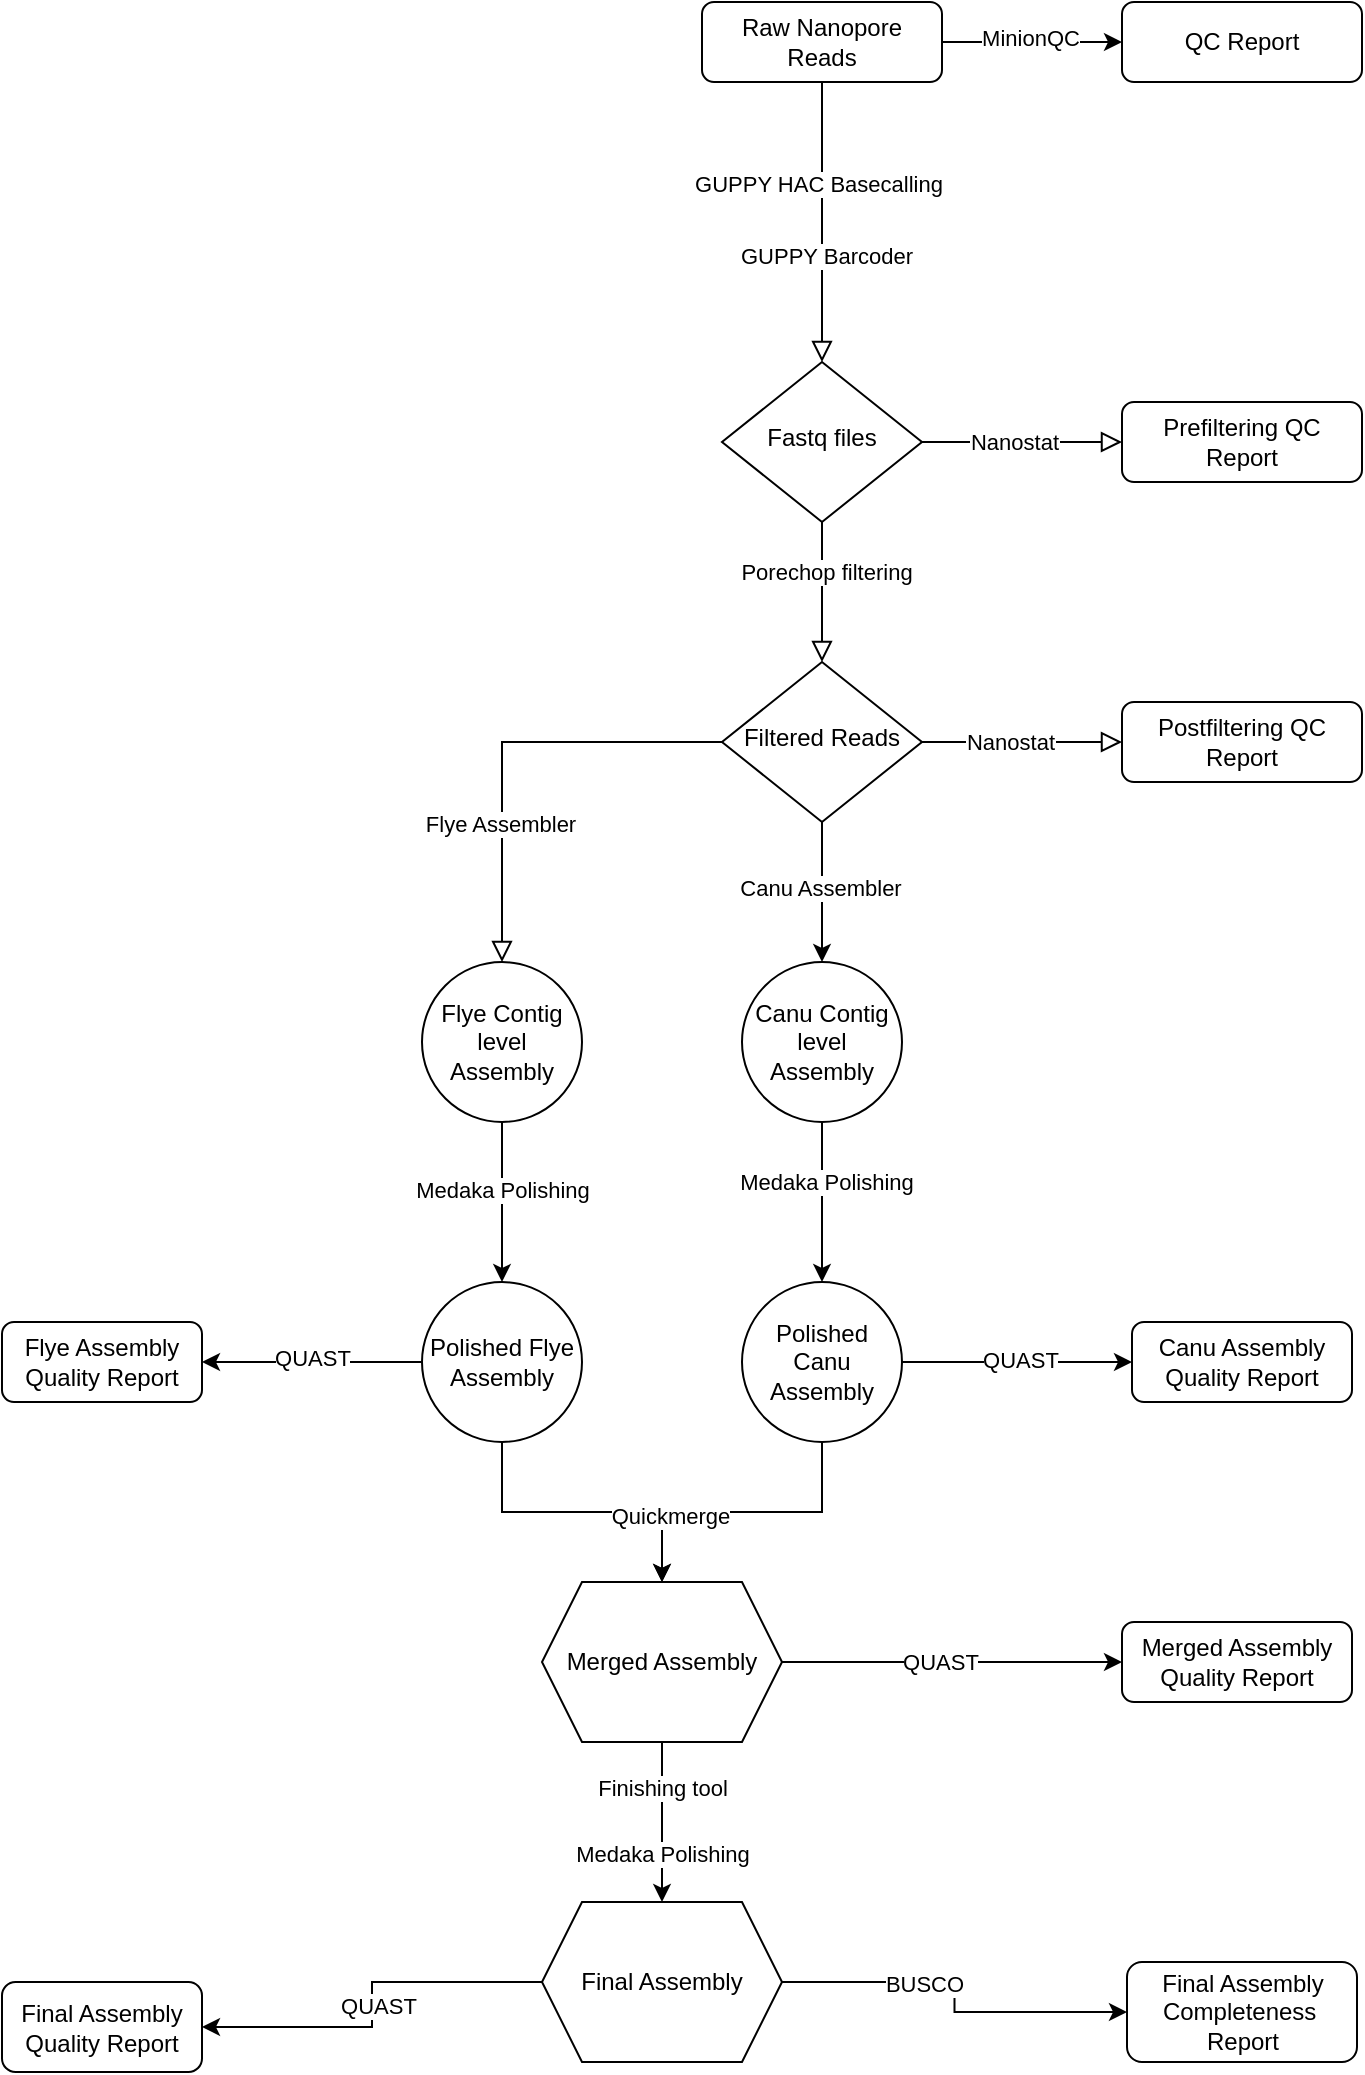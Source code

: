 <mxfile version="24.8.3">
  <diagram id="C5RBs43oDa-KdzZeNtuy" name="Page-1">
    <mxGraphModel dx="2493" dy="757" grid="1" gridSize="10" guides="1" tooltips="1" connect="1" arrows="1" fold="1" page="1" pageScale="1" pageWidth="827" pageHeight="1169" math="0" shadow="0">
      <root>
        <mxCell id="WIyWlLk6GJQsqaUBKTNV-0" />
        <mxCell id="WIyWlLk6GJQsqaUBKTNV-1" parent="WIyWlLk6GJQsqaUBKTNV-0" />
        <mxCell id="WIyWlLk6GJQsqaUBKTNV-2" value="" style="rounded=0;html=1;jettySize=auto;orthogonalLoop=1;fontSize=11;endArrow=block;endFill=0;endSize=8;strokeWidth=1;shadow=0;labelBackgroundColor=none;edgeStyle=orthogonalEdgeStyle;" parent="WIyWlLk6GJQsqaUBKTNV-1" source="WIyWlLk6GJQsqaUBKTNV-3" target="WIyWlLk6GJQsqaUBKTNV-6" edge="1">
          <mxGeometry relative="1" as="geometry" />
        </mxCell>
        <mxCell id="BAlfH6at_jFQjB-0Gkdx-7" value="GUPPY HAC Basecalling" style="edgeLabel;html=1;align=center;verticalAlign=middle;resizable=0;points=[];" vertex="1" connectable="0" parent="WIyWlLk6GJQsqaUBKTNV-2">
          <mxGeometry x="-0.28" y="-2" relative="1" as="geometry">
            <mxPoint as="offset" />
          </mxGeometry>
        </mxCell>
        <mxCell id="BAlfH6at_jFQjB-0Gkdx-8" value="GUPPY Barcoder" style="edgeLabel;html=1;align=center;verticalAlign=middle;resizable=0;points=[];" vertex="1" connectable="0" parent="WIyWlLk6GJQsqaUBKTNV-2">
          <mxGeometry x="0.24" y="2" relative="1" as="geometry">
            <mxPoint as="offset" />
          </mxGeometry>
        </mxCell>
        <mxCell id="BAlfH6at_jFQjB-0Gkdx-1" value="" style="edgeStyle=orthogonalEdgeStyle;rounded=0;orthogonalLoop=1;jettySize=auto;html=1;" edge="1" parent="WIyWlLk6GJQsqaUBKTNV-1" source="WIyWlLk6GJQsqaUBKTNV-3" target="BAlfH6at_jFQjB-0Gkdx-0">
          <mxGeometry relative="1" as="geometry" />
        </mxCell>
        <mxCell id="BAlfH6at_jFQjB-0Gkdx-6" value="MinionQC" style="edgeLabel;html=1;align=center;verticalAlign=middle;resizable=0;points=[];" vertex="1" connectable="0" parent="BAlfH6at_jFQjB-0Gkdx-1">
          <mxGeometry x="-0.025" y="2" relative="1" as="geometry">
            <mxPoint as="offset" />
          </mxGeometry>
        </mxCell>
        <mxCell id="WIyWlLk6GJQsqaUBKTNV-3" value="Raw Nanopore Reads" style="rounded=1;whiteSpace=wrap;html=1;fontSize=12;glass=0;strokeWidth=1;shadow=0;" parent="WIyWlLk6GJQsqaUBKTNV-1" vertex="1">
          <mxGeometry x="160" y="60" width="120" height="40" as="geometry" />
        </mxCell>
        <mxCell id="WIyWlLk6GJQsqaUBKTNV-4" value="" style="rounded=0;html=1;jettySize=auto;orthogonalLoop=1;fontSize=11;endArrow=block;endFill=0;endSize=8;strokeWidth=1;shadow=0;labelBackgroundColor=none;edgeStyle=orthogonalEdgeStyle;" parent="WIyWlLk6GJQsqaUBKTNV-1" source="WIyWlLk6GJQsqaUBKTNV-6" target="WIyWlLk6GJQsqaUBKTNV-10" edge="1">
          <mxGeometry y="20" relative="1" as="geometry">
            <mxPoint as="offset" />
          </mxGeometry>
        </mxCell>
        <mxCell id="BAlfH6at_jFQjB-0Gkdx-11" value="Porechop filtering" style="edgeLabel;html=1;align=center;verticalAlign=middle;resizable=0;points=[];" vertex="1" connectable="0" parent="WIyWlLk6GJQsqaUBKTNV-4">
          <mxGeometry x="-0.286" y="2" relative="1" as="geometry">
            <mxPoint as="offset" />
          </mxGeometry>
        </mxCell>
        <mxCell id="WIyWlLk6GJQsqaUBKTNV-5" value="" style="edgeStyle=orthogonalEdgeStyle;rounded=0;html=1;jettySize=auto;orthogonalLoop=1;fontSize=11;endArrow=block;endFill=0;endSize=8;strokeWidth=1;shadow=0;labelBackgroundColor=none;" parent="WIyWlLk6GJQsqaUBKTNV-1" source="WIyWlLk6GJQsqaUBKTNV-6" target="WIyWlLk6GJQsqaUBKTNV-7" edge="1">
          <mxGeometry y="10" relative="1" as="geometry">
            <mxPoint as="offset" />
          </mxGeometry>
        </mxCell>
        <mxCell id="BAlfH6at_jFQjB-0Gkdx-12" value="Nanostat" style="edgeLabel;html=1;align=center;verticalAlign=middle;resizable=0;points=[];" vertex="1" connectable="0" parent="WIyWlLk6GJQsqaUBKTNV-5">
          <mxGeometry x="-0.08" relative="1" as="geometry">
            <mxPoint as="offset" />
          </mxGeometry>
        </mxCell>
        <mxCell id="WIyWlLk6GJQsqaUBKTNV-6" value="Fastq files" style="rhombus;whiteSpace=wrap;html=1;shadow=0;fontFamily=Helvetica;fontSize=12;align=center;strokeWidth=1;spacing=6;spacingTop=-4;" parent="WIyWlLk6GJQsqaUBKTNV-1" vertex="1">
          <mxGeometry x="170" y="240" width="100" height="80" as="geometry" />
        </mxCell>
        <mxCell id="WIyWlLk6GJQsqaUBKTNV-7" value="Prefiltering QC Report" style="rounded=1;whiteSpace=wrap;html=1;fontSize=12;glass=0;strokeWidth=1;shadow=0;" parent="WIyWlLk6GJQsqaUBKTNV-1" vertex="1">
          <mxGeometry x="370" y="260" width="120" height="40" as="geometry" />
        </mxCell>
        <mxCell id="WIyWlLk6GJQsqaUBKTNV-8" value="" style="rounded=0;html=1;jettySize=auto;orthogonalLoop=1;fontSize=11;endArrow=block;endFill=0;endSize=8;strokeWidth=1;shadow=0;labelBackgroundColor=none;edgeStyle=orthogonalEdgeStyle;" parent="WIyWlLk6GJQsqaUBKTNV-1" source="WIyWlLk6GJQsqaUBKTNV-10" target="BAlfH6at_jFQjB-0Gkdx-22" edge="1">
          <mxGeometry x="0.333" y="20" relative="1" as="geometry">
            <mxPoint as="offset" />
            <mxPoint x="70" y="560" as="targetPoint" />
          </mxGeometry>
        </mxCell>
        <mxCell id="BAlfH6at_jFQjB-0Gkdx-16" value="Flye Assembler" style="edgeLabel;html=1;align=center;verticalAlign=middle;resizable=0;points=[];" vertex="1" connectable="0" parent="WIyWlLk6GJQsqaUBKTNV-8">
          <mxGeometry x="0.374" y="-1" relative="1" as="geometry">
            <mxPoint as="offset" />
          </mxGeometry>
        </mxCell>
        <mxCell id="WIyWlLk6GJQsqaUBKTNV-9" value="" style="edgeStyle=orthogonalEdgeStyle;rounded=0;html=1;jettySize=auto;orthogonalLoop=1;fontSize=11;endArrow=block;endFill=0;endSize=8;strokeWidth=1;shadow=0;labelBackgroundColor=none;" parent="WIyWlLk6GJQsqaUBKTNV-1" source="WIyWlLk6GJQsqaUBKTNV-10" target="WIyWlLk6GJQsqaUBKTNV-12" edge="1">
          <mxGeometry y="10" relative="1" as="geometry">
            <mxPoint as="offset" />
          </mxGeometry>
        </mxCell>
        <mxCell id="BAlfH6at_jFQjB-0Gkdx-13" value="Nanostat" style="edgeLabel;html=1;align=center;verticalAlign=middle;resizable=0;points=[];" vertex="1" connectable="0" parent="WIyWlLk6GJQsqaUBKTNV-9">
          <mxGeometry x="-0.12" relative="1" as="geometry">
            <mxPoint as="offset" />
          </mxGeometry>
        </mxCell>
        <mxCell id="BAlfH6at_jFQjB-0Gkdx-15" value="" style="edgeStyle=orthogonalEdgeStyle;rounded=0;orthogonalLoop=1;jettySize=auto;html=1;" edge="1" parent="WIyWlLk6GJQsqaUBKTNV-1" source="WIyWlLk6GJQsqaUBKTNV-10" target="BAlfH6at_jFQjB-0Gkdx-19">
          <mxGeometry relative="1" as="geometry">
            <mxPoint x="220" y="565" as="targetPoint" />
          </mxGeometry>
        </mxCell>
        <mxCell id="BAlfH6at_jFQjB-0Gkdx-17" value="Canu Assembler" style="edgeLabel;html=1;align=center;verticalAlign=middle;resizable=0;points=[];" vertex="1" connectable="0" parent="BAlfH6at_jFQjB-0Gkdx-15">
          <mxGeometry x="-0.06" y="-1" relative="1" as="geometry">
            <mxPoint as="offset" />
          </mxGeometry>
        </mxCell>
        <mxCell id="WIyWlLk6GJQsqaUBKTNV-10" value="Filtered Reads" style="rhombus;whiteSpace=wrap;html=1;shadow=0;fontFamily=Helvetica;fontSize=12;align=center;strokeWidth=1;spacing=6;spacingTop=-4;" parent="WIyWlLk6GJQsqaUBKTNV-1" vertex="1">
          <mxGeometry x="170" y="390" width="100" height="80" as="geometry" />
        </mxCell>
        <mxCell id="WIyWlLk6GJQsqaUBKTNV-12" value="Postfiltering QC Report" style="rounded=1;whiteSpace=wrap;html=1;fontSize=12;glass=0;strokeWidth=1;shadow=0;" parent="WIyWlLk6GJQsqaUBKTNV-1" vertex="1">
          <mxGeometry x="370" y="410" width="120" height="40" as="geometry" />
        </mxCell>
        <mxCell id="BAlfH6at_jFQjB-0Gkdx-0" value="QC Report" style="rounded=1;whiteSpace=wrap;html=1;fontSize=12;glass=0;strokeWidth=1;shadow=0;" vertex="1" parent="WIyWlLk6GJQsqaUBKTNV-1">
          <mxGeometry x="370" y="60" width="120" height="40" as="geometry" />
        </mxCell>
        <mxCell id="BAlfH6at_jFQjB-0Gkdx-28" value="" style="edgeStyle=orthogonalEdgeStyle;rounded=0;orthogonalLoop=1;jettySize=auto;html=1;" edge="1" parent="WIyWlLk6GJQsqaUBKTNV-1" source="BAlfH6at_jFQjB-0Gkdx-19" target="BAlfH6at_jFQjB-0Gkdx-27">
          <mxGeometry relative="1" as="geometry" />
        </mxCell>
        <mxCell id="BAlfH6at_jFQjB-0Gkdx-29" value="Medaka Polishing" style="edgeLabel;html=1;align=center;verticalAlign=middle;resizable=0;points=[];" vertex="1" connectable="0" parent="BAlfH6at_jFQjB-0Gkdx-28">
          <mxGeometry x="-0.25" y="2" relative="1" as="geometry">
            <mxPoint as="offset" />
          </mxGeometry>
        </mxCell>
        <mxCell id="BAlfH6at_jFQjB-0Gkdx-19" value="Canu Contig level Assembly" style="ellipse;whiteSpace=wrap;html=1;aspect=fixed;" vertex="1" parent="WIyWlLk6GJQsqaUBKTNV-1">
          <mxGeometry x="180" y="540" width="80" height="80" as="geometry" />
        </mxCell>
        <mxCell id="BAlfH6at_jFQjB-0Gkdx-25" value="" style="edgeStyle=orthogonalEdgeStyle;rounded=0;orthogonalLoop=1;jettySize=auto;html=1;" edge="1" parent="WIyWlLk6GJQsqaUBKTNV-1" source="BAlfH6at_jFQjB-0Gkdx-22" target="BAlfH6at_jFQjB-0Gkdx-24">
          <mxGeometry relative="1" as="geometry" />
        </mxCell>
        <mxCell id="BAlfH6at_jFQjB-0Gkdx-26" value="Medaka Polishing" style="edgeLabel;html=1;align=center;verticalAlign=middle;resizable=0;points=[];" vertex="1" connectable="0" parent="BAlfH6at_jFQjB-0Gkdx-25">
          <mxGeometry x="-0.15" relative="1" as="geometry">
            <mxPoint as="offset" />
          </mxGeometry>
        </mxCell>
        <mxCell id="BAlfH6at_jFQjB-0Gkdx-22" value="Flye Contig level Assembly" style="ellipse;whiteSpace=wrap;html=1;aspect=fixed;" vertex="1" parent="WIyWlLk6GJQsqaUBKTNV-1">
          <mxGeometry x="20" y="540" width="80" height="80" as="geometry" />
        </mxCell>
        <mxCell id="BAlfH6at_jFQjB-0Gkdx-33" value="" style="edgeStyle=orthogonalEdgeStyle;rounded=0;orthogonalLoop=1;jettySize=auto;html=1;" edge="1" parent="WIyWlLk6GJQsqaUBKTNV-1" source="BAlfH6at_jFQjB-0Gkdx-24" target="BAlfH6at_jFQjB-0Gkdx-32">
          <mxGeometry relative="1" as="geometry" />
        </mxCell>
        <mxCell id="BAlfH6at_jFQjB-0Gkdx-34" value="QUAST" style="edgeLabel;html=1;align=center;verticalAlign=middle;resizable=0;points=[];" vertex="1" connectable="0" parent="BAlfH6at_jFQjB-0Gkdx-33">
          <mxGeometry y="-2" relative="1" as="geometry">
            <mxPoint as="offset" />
          </mxGeometry>
        </mxCell>
        <mxCell id="BAlfH6at_jFQjB-0Gkdx-38" value="" style="edgeStyle=orthogonalEdgeStyle;rounded=0;orthogonalLoop=1;jettySize=auto;html=1;" edge="1" parent="WIyWlLk6GJQsqaUBKTNV-1" source="BAlfH6at_jFQjB-0Gkdx-24" target="BAlfH6at_jFQjB-0Gkdx-37">
          <mxGeometry relative="1" as="geometry" />
        </mxCell>
        <mxCell id="BAlfH6at_jFQjB-0Gkdx-24" value="Polished Flye Assembly" style="ellipse;whiteSpace=wrap;html=1;" vertex="1" parent="WIyWlLk6GJQsqaUBKTNV-1">
          <mxGeometry x="20" y="700" width="80" height="80" as="geometry" />
        </mxCell>
        <mxCell id="BAlfH6at_jFQjB-0Gkdx-36" value="" style="edgeStyle=orthogonalEdgeStyle;rounded=0;orthogonalLoop=1;jettySize=auto;html=1;" edge="1" parent="WIyWlLk6GJQsqaUBKTNV-1" source="BAlfH6at_jFQjB-0Gkdx-27" target="BAlfH6at_jFQjB-0Gkdx-35">
          <mxGeometry relative="1" as="geometry" />
        </mxCell>
        <mxCell id="BAlfH6at_jFQjB-0Gkdx-43" value="QUAST" style="edgeLabel;html=1;align=center;verticalAlign=middle;resizable=0;points=[];" vertex="1" connectable="0" parent="BAlfH6at_jFQjB-0Gkdx-36">
          <mxGeometry x="0.026" y="1" relative="1" as="geometry">
            <mxPoint as="offset" />
          </mxGeometry>
        </mxCell>
        <mxCell id="BAlfH6at_jFQjB-0Gkdx-39" value="" style="edgeStyle=orthogonalEdgeStyle;rounded=0;orthogonalLoop=1;jettySize=auto;html=1;" edge="1" parent="WIyWlLk6GJQsqaUBKTNV-1" source="BAlfH6at_jFQjB-0Gkdx-27" target="BAlfH6at_jFQjB-0Gkdx-37">
          <mxGeometry relative="1" as="geometry" />
        </mxCell>
        <mxCell id="BAlfH6at_jFQjB-0Gkdx-40" value="Quickmerge" style="edgeLabel;html=1;align=center;verticalAlign=middle;resizable=0;points=[];" vertex="1" connectable="0" parent="BAlfH6at_jFQjB-0Gkdx-39">
          <mxGeometry x="0.48" y="2" relative="1" as="geometry">
            <mxPoint as="offset" />
          </mxGeometry>
        </mxCell>
        <mxCell id="BAlfH6at_jFQjB-0Gkdx-27" value="Polished Canu Assembly" style="ellipse;whiteSpace=wrap;html=1;" vertex="1" parent="WIyWlLk6GJQsqaUBKTNV-1">
          <mxGeometry x="180" y="700" width="80" height="80" as="geometry" />
        </mxCell>
        <mxCell id="BAlfH6at_jFQjB-0Gkdx-32" value="Flye Assembly Quality Report" style="rounded=1;whiteSpace=wrap;html=1;" vertex="1" parent="WIyWlLk6GJQsqaUBKTNV-1">
          <mxGeometry x="-190" y="720" width="100" height="40" as="geometry" />
        </mxCell>
        <mxCell id="BAlfH6at_jFQjB-0Gkdx-35" value="Canu Assembly Quality Report" style="rounded=1;whiteSpace=wrap;html=1;" vertex="1" parent="WIyWlLk6GJQsqaUBKTNV-1">
          <mxGeometry x="375" y="720" width="110" height="40" as="geometry" />
        </mxCell>
        <mxCell id="BAlfH6at_jFQjB-0Gkdx-42" value="" style="edgeStyle=orthogonalEdgeStyle;rounded=0;orthogonalLoop=1;jettySize=auto;html=1;" edge="1" parent="WIyWlLk6GJQsqaUBKTNV-1" source="BAlfH6at_jFQjB-0Gkdx-37" target="BAlfH6at_jFQjB-0Gkdx-41">
          <mxGeometry relative="1" as="geometry" />
        </mxCell>
        <mxCell id="BAlfH6at_jFQjB-0Gkdx-44" value="QUAST" style="edgeLabel;html=1;align=center;verticalAlign=middle;resizable=0;points=[];" vertex="1" connectable="0" parent="BAlfH6at_jFQjB-0Gkdx-42">
          <mxGeometry x="-0.071" relative="1" as="geometry">
            <mxPoint as="offset" />
          </mxGeometry>
        </mxCell>
        <mxCell id="BAlfH6at_jFQjB-0Gkdx-46" value="" style="edgeStyle=orthogonalEdgeStyle;rounded=0;orthogonalLoop=1;jettySize=auto;html=1;" edge="1" parent="WIyWlLk6GJQsqaUBKTNV-1" source="BAlfH6at_jFQjB-0Gkdx-37" target="BAlfH6at_jFQjB-0Gkdx-45">
          <mxGeometry relative="1" as="geometry" />
        </mxCell>
        <mxCell id="BAlfH6at_jFQjB-0Gkdx-47" value="Finishing tool" style="edgeLabel;html=1;align=center;verticalAlign=middle;resizable=0;points=[];" vertex="1" connectable="0" parent="BAlfH6at_jFQjB-0Gkdx-46">
          <mxGeometry x="-0.425" relative="1" as="geometry">
            <mxPoint as="offset" />
          </mxGeometry>
        </mxCell>
        <mxCell id="BAlfH6at_jFQjB-0Gkdx-48" value="Medaka Polishing" style="edgeLabel;html=1;align=center;verticalAlign=middle;resizable=0;points=[];" vertex="1" connectable="0" parent="BAlfH6at_jFQjB-0Gkdx-46">
          <mxGeometry x="0.4" relative="1" as="geometry">
            <mxPoint as="offset" />
          </mxGeometry>
        </mxCell>
        <mxCell id="BAlfH6at_jFQjB-0Gkdx-37" value="Merged Assembly" style="shape=hexagon;perimeter=hexagonPerimeter2;whiteSpace=wrap;html=1;fixedSize=1;" vertex="1" parent="WIyWlLk6GJQsqaUBKTNV-1">
          <mxGeometry x="80" y="850" width="120" height="80" as="geometry" />
        </mxCell>
        <mxCell id="BAlfH6at_jFQjB-0Gkdx-41" value="Merged Assembly Quality Report" style="rounded=1;whiteSpace=wrap;html=1;" vertex="1" parent="WIyWlLk6GJQsqaUBKTNV-1">
          <mxGeometry x="370" y="870" width="115" height="40" as="geometry" />
        </mxCell>
        <mxCell id="BAlfH6at_jFQjB-0Gkdx-50" value="" style="edgeStyle=orthogonalEdgeStyle;rounded=0;orthogonalLoop=1;jettySize=auto;html=1;" edge="1" parent="WIyWlLk6GJQsqaUBKTNV-1" source="BAlfH6at_jFQjB-0Gkdx-45" target="BAlfH6at_jFQjB-0Gkdx-49">
          <mxGeometry relative="1" as="geometry" />
        </mxCell>
        <mxCell id="BAlfH6at_jFQjB-0Gkdx-51" value="BUSCO" style="edgeLabel;html=1;align=center;verticalAlign=middle;resizable=0;points=[];" vertex="1" connectable="0" parent="BAlfH6at_jFQjB-0Gkdx-50">
          <mxGeometry x="-0.247" y="-1" relative="1" as="geometry">
            <mxPoint as="offset" />
          </mxGeometry>
        </mxCell>
        <mxCell id="BAlfH6at_jFQjB-0Gkdx-53" value="" style="edgeStyle=orthogonalEdgeStyle;rounded=0;orthogonalLoop=1;jettySize=auto;html=1;" edge="1" parent="WIyWlLk6GJQsqaUBKTNV-1" source="BAlfH6at_jFQjB-0Gkdx-45" target="BAlfH6at_jFQjB-0Gkdx-52">
          <mxGeometry relative="1" as="geometry" />
        </mxCell>
        <mxCell id="BAlfH6at_jFQjB-0Gkdx-54" value="QUAST" style="edgeLabel;html=1;align=center;verticalAlign=middle;resizable=0;points=[];" vertex="1" connectable="0" parent="BAlfH6at_jFQjB-0Gkdx-53">
          <mxGeometry y="3" relative="1" as="geometry">
            <mxPoint as="offset" />
          </mxGeometry>
        </mxCell>
        <mxCell id="BAlfH6at_jFQjB-0Gkdx-45" value="Final Assembly" style="shape=hexagon;perimeter=hexagonPerimeter2;whiteSpace=wrap;html=1;fixedSize=1;" vertex="1" parent="WIyWlLk6GJQsqaUBKTNV-1">
          <mxGeometry x="80" y="1010" width="120" height="80" as="geometry" />
        </mxCell>
        <mxCell id="BAlfH6at_jFQjB-0Gkdx-49" value="Final Assembly Completeness&amp;nbsp; Report" style="rounded=1;whiteSpace=wrap;html=1;" vertex="1" parent="WIyWlLk6GJQsqaUBKTNV-1">
          <mxGeometry x="372.5" y="1040" width="115" height="50" as="geometry" />
        </mxCell>
        <mxCell id="BAlfH6at_jFQjB-0Gkdx-52" value="Final Assembly Quality Report" style="rounded=1;whiteSpace=wrap;html=1;" vertex="1" parent="WIyWlLk6GJQsqaUBKTNV-1">
          <mxGeometry x="-190" y="1050" width="100" height="45" as="geometry" />
        </mxCell>
      </root>
    </mxGraphModel>
  </diagram>
</mxfile>

